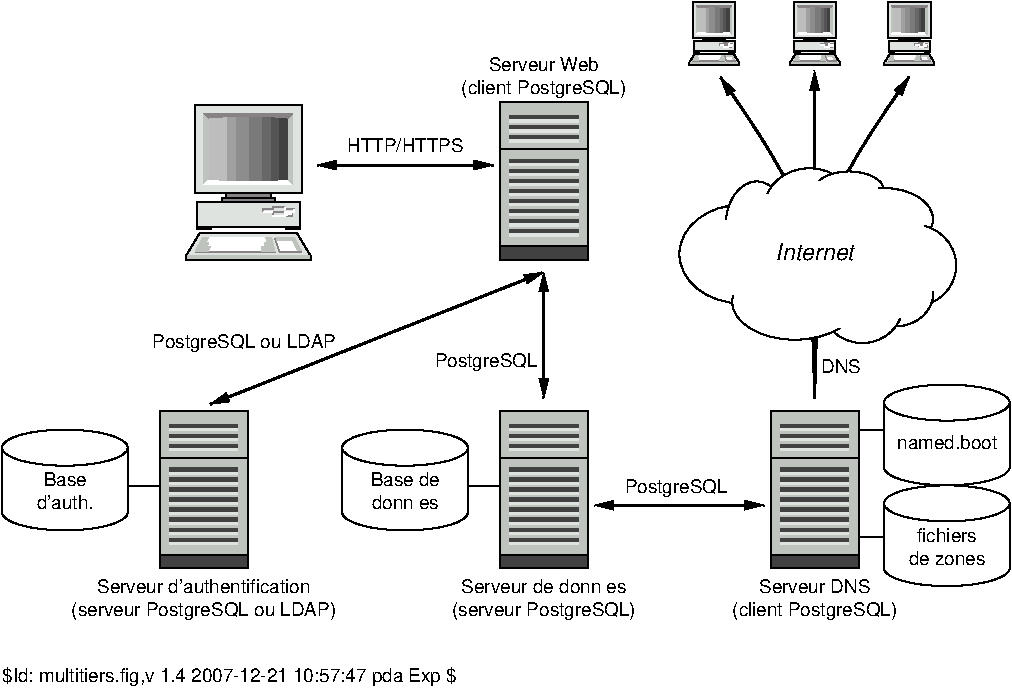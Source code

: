 #FIG 3.2  Produced by xfig version 3.2.5
Portrait
Center
Metric
A4      
100.00
Single
-3
1200 2
0 32 #c7b696
0 33 #effbff
0 34 #dfcba6
0 35 #414141
0 36 #868286
0 37 #bec3be
0 38 #dfe3df
0 39 #8e8e8e
0 40 #aeaaae
0 41 #595559
0 42 #8e8e8e
0 43 #d7d7d7
0 44 #aeaeae
0 45 #bebebe
0 46 #515151
0 47 #e7e3e7
0 48 #000049
0 49 #797979
0 50 #303430
0 51 #414141
0 52 #c7b696
0 53 #414541
0 54 #df9e8e
0 55 #efefdf
0 56 #bec3be
0 57 #dfcbae
0 58 #dfe3df
0 59 #cfd3cf
0 60 #efefef
0 61 #d77918
0 62 #efe718
0 63 #8e7dbe
0 64 #d7d7d7
0 65 #8e8ea6
0 66 #494949
0 67 #595959
0 68 #616161
0 69 #b69a71
0 70 #4192ff
0 71 #be7138
0 72 #d77500
0 73 #d7ba00
0 74 #006500
0 75 #61699e
0 76 #f7f7f7
0 77 #df0000
0 78 #aeaeae
0 79 #f7be59
0 80 #aeaeae
0 81 #f7be59
0 82 #61699e
0 83 #516928
0 84 #969696
0 85 #006100
0 86 #9ea6b6
0 87 #ff9600
0 88 #ff9600
0 89 #006149
0 90 #798649
0 91 #617179
0 92 #e7be79
0 93 #184918
0 94 #f7be59
0 95 #dfdfdf
0 96 #efefcf
0 97 #f7ae59
0 98 #96cf9e
0 99 #b61479
0 100 #efefef
0 101 #868686
0 102 #797979
0 103 #005900
0 104 #e77171
0 105 #ffcb30
0 106 #287949
0 107 #df2820
0 108 #2059c7
0 109 #f7fbf7
0 110 #e7e7e7
0 111 #a6b6c7
0 112 #696996
0 113 #866969
0 114 #519e49
0 115 #d7e7e7
0 116 #516161
0 117 #186949
0 118 #208659
0 119 #596938
0 120 #cfd3cf
0 121 #8e8ea6
0 122 #efba59
0 123 #8e9a69
0 124 #616561
0 125 #b6e7ff
0 126 #86c3ef
0 127 #bebebe
0 128 #cf9651
0 129 #9ed3ff
0 130 #8e6969
0 131 #8e9e69
0 132 #f76900
0 133 #596938
0 134 #8e9e69
0 135 #8e9e79
0 136 #cfcfcf
0 137 #868286
0 138 #c7c3c7
0 139 #494549
0 140 #868686
0 141 #c7c7c7
0 142 #e7e7e7
0 143 #9e9e9e
0 144 #717571
0 145 #effbff
0 146 #616561
6 5310 1395 7335 2690
1 2 0 1 0 7 50 -1 20 0.000 1 0.0000 5781 2031 447 353 5334 2384 6228 1678
1 2 0 1 0 7 50 -1 20 0.000 1 0.0000 5887 1830 224 318 6111 2148 5663 1513
1 2 0 1 0 7 50 -1 20 0.000 1 0.0000 6263 1689 318 271 5946 1960 6582 1419
1 2 0 1 0 7 50 -1 20 0.000 1 0.0000 6546 1571 247 130 6299 1701 6793 1442
1 2 0 1 0 7 50 -1 20 0.000 1 0.0000 6793 1783 353 224 6440 2007 7147 1560
1 2 0 1 0 7 50 -1 20 0.000 1 0.0000 7005 2113 306 294 6699 1819 7311 2407
1 2 0 1 0 7 50 -1 20 0.000 1 0.0000 6876 2313 271 235 6605 2078 7147 2549
1 2 0 1 0 7 50 -1 20 0.000 1 0.0000 6640 2384 294 283 6346 2101 6935 2666
1 2 0 1 0 7 50 -1 20 0.000 1 0.0000 6158 2372 447 271 5710 2101 6605 2643
2 2 0 1 7 7 40 -1 20 0.000 0 0 -1 0 0 5
	 5593 1795 7076 1795 7076 2313 5593 2313 5593 1795
2 2 0 1 7 7 40 -1 20 0.000 0 0 -1 0 0 5
	 6275 2172 6982 2172 6982 2478 6275 2478 6275 2172
2 2 0 1 7 7 40 -1 20 0.000 0 0 -1 0 0 5
	 6275 1513 6393 1513 6393 1630 6275 1630 6275 1513
2 2 0 1 7 7 40 -1 20 0.000 0 0 -1 0 0 5
	 6888 2101 7170 2101 7170 2290 6888 2290 6888 2101
2 2 0 1 7 7 40 -1 20 0.000 0 0 -1 0 0 5
	 6134 1560 6746 1560 6746 1889 6134 1889 6134 1560
2 2 0 1 7 7 40 -1 20 0.000 0 0 -1 0 0 5
	 5899 1607 6063 1607 6063 1866 5899 1866 5899 1607
2 2 0 1 7 7 40 -1 20 0.000 0 0 -1 0 0 5
	 6464 2360 6676 2360 6676 2549 6464 2549 6464 2360
-6
# Desktop computer
6 5400 225 5760 681
6 5430 233 5734 512
2 2 0 1 0 38 20 0 20 0.000 2 0 7 0 0 5
	 5430 233 5734 233 5734 486 5430 486 5430 233
2 2 0 0 0 35 19 0 22 0.000 1 0 -1 0 0 5
	 5671 258 5645 258 5645 461 5671 461 5671 258
2 2 0 0 0 35 19 0 24 0.000 1 0 -1 0 0 5
	 5645 258 5620 258 5620 461 5645 461 5645 258
2 2 0 0 0 35 19 0 26 0.000 1 0 -1 0 0 5
	 5620 258 5582 258 5582 461 5620 461 5620 258
2 2 0 0 0 35 19 0 28 0.000 1 0 -1 0 0 5
	 5582 258 5544 258 5544 461 5582 461 5582 258
2 2 0 0 0 35 19 0 30 0.000 1 0 -1 0 0 5
	 5544 258 5518 258 5518 461 5544 461 5544 258
2 2 0 0 0 35 19 0 33 0.000 1 0 -1 0 0 5
	 5518 258 5493 258 5493 461 5518 461 5518 258
2 2 0 0 0 35 19 0 33 0.000 1 0 -1 0 0 5
	 5493 258 5468 258 5468 461 5493 461 5493 258
2 2 0 1 0 36 20 0 20 0.000 2 0 7 0 0 5
	 5518 486 5645 486 5645 499 5518 499 5518 486
2 2 0 1 0 36 20 0 20 0.000 2 0 -1 0 0 5
	 5506 499 5658 499 5658 512 5506 512 5506 499
2 2 0 0 0 35 19 0 20 0.000 1 0 7 0 0 5
	 5696 258 5671 258 5671 461 5696 461 5696 258
3 5 0 0 0 37 18 0 20 0.000 0 0 0 4
	 5455 258 5455 461 5468 448 5468 271
	 0.000 0.000 0.000 0.000
3 5 0 0 0 7 18 0 20 0.000 0 0 0 5
	 5455 461 5468 448 5584 453 5696 448 5709 461
	 0.000 0.000 -1.000 0.000 0.000
3 5 0 0 0 37 18 0 20 0.000 0 0 0 4
	 5709 258 5709 461 5696 448 5696 271
	 0.000 0.000 0.000 0.000
3 5 0 0 0 36 18 0 20 0.000 0 0 0 5
	 5455 258 5468 271 5584 265 5696 271 5709 258
	 0.000 0.000 -1.000 0.000 0.000
-6
6 5404 601 5760 677
2 3 0 1 0 38 20 0 20 0.000 2 0 7 0 0 7
	 5442 601 5722 601 5760 664 5760 677 5404 677 5404 664
	 5442 601
2 1 0 1 0 37 19 0 20 0.000 2 0 -1 0 0 4
	 5404 664 5404 677 5760 677 5760 664
2 3 0 0 0 7 19 0 20 0.000 2 0 -1 0 0 5
	 5455 613 5430 651 5658 651 5645 613 5455 613
2 2 0 0 0 36 18 0 20 0.000 2 0 -1 0 0 5
	 5430 651 5658 651 5658 656 5430 656 5430 651
2 3 0 0 0 37 18 0 20 0.000 2 0 -1 0 0 9
	 5450 613 5430 651 5468 651 5473 639 5464 639 5469 626
	 5461 626 5468 613 5450 613
2 3 0 0 0 37 18 0 20 0.000 2 0 -1 0 0 10
	 5658 651 5620 651 5620 639 5628 639 5627 626 5633 626
	 5634 626 5632 613 5648 613 5658 651
2 3 0 0 0 7 19 0 20 0.000 2 0 -1 0 0 5
	 5709 613 5658 613 5671 651 5734 651 5709 613
2 3 0 0 0 37 18 0 20 0.000 2 0 -1 0 0 7
	 5734 651 5723 651 5709 621 5660 621 5658 613 5714 613
	 5734 651
2 2 0 0 0 36 18 0 20 0.000 2 0 -1 0 0 5
	 5671 651 5734 651 5734 656 5671 656 5671 651
2 3 0 0 0 36 18 0 20 0.000 2 0 -1 0 0 5
	 5671 652 5670 656 5658 617 5658 614 5671 652
-6
6 5436 512 5728 588
6 5624 525 5713 550
6 5624 525 5713 550
2 1 0 1 36 -1 19 0 -1 0.000 2 0 -1 0 0 5
	 5624 538 5624 531 5651 531 5651 525 5685 525
2 1 0 1 36 -1 19 0 -1 0.000 2 0 -1 0 0 3
	 5651 550 5651 538 5685 538
2 1 0 1 36 -1 19 0 -1 0.000 2 0 -1 0 0 2
	 5685 531 5713 531
2 1 0 1 7 -1 19 0 -1 0.000 2 0 -1 0 0 2
	 5685 525 5685 531
2 1 0 1 7 -1 19 0 -1 0.000 2 0 -1 0 0 2
	 5624 538 5651 538
2 1 0 1 7 -1 19 0 -1 0.000 2 0 -1 0 0 5
	 5651 550 5685 550 5685 538 5713 538 5713 531
2 1 0 1 36 -1 19 0 -1 0.000 2 0 -1 0 0 3
	 5692 550 5706 550 5706 544
2 1 0 1 7 -1 19 0 -1 0.000 2 0 -1 0 0 3
	 5692 550 5692 544 5706 544
-6
-6
2 2 0 1 0 35 20 0 20 0.000 2 0 -1 0 0 5
	 5436 588 5474 588 5474 581 5436 581 5436 588
2 2 0 1 0 35 20 0 20 0.000 2 0 -1 0 0 5
	 5690 588 5728 588 5728 581 5690 581 5690 588
2 2 0 1 0 38 20 0 20 0.000 2 0 -1 0 0 5
	 5436 512 5728 512 5728 582 5436 582 5436 512
-6
-6
# Desktop computer
6 6120 225 6480 681
6 6150 233 6454 512
2 2 0 1 0 38 20 0 20 0.000 2 0 7 0 0 5
	 6150 233 6454 233 6454 486 6150 486 6150 233
2 2 0 0 0 35 19 0 22 0.000 1 0 -1 0 0 5
	 6391 258 6365 258 6365 461 6391 461 6391 258
2 2 0 0 0 35 19 0 24 0.000 1 0 -1 0 0 5
	 6365 258 6340 258 6340 461 6365 461 6365 258
2 2 0 0 0 35 19 0 26 0.000 1 0 -1 0 0 5
	 6340 258 6302 258 6302 461 6340 461 6340 258
2 2 0 0 0 35 19 0 28 0.000 1 0 -1 0 0 5
	 6302 258 6264 258 6264 461 6302 461 6302 258
2 2 0 0 0 35 19 0 30 0.000 1 0 -1 0 0 5
	 6264 258 6238 258 6238 461 6264 461 6264 258
2 2 0 0 0 35 19 0 33 0.000 1 0 -1 0 0 5
	 6238 258 6213 258 6213 461 6238 461 6238 258
2 2 0 0 0 35 19 0 33 0.000 1 0 -1 0 0 5
	 6213 258 6188 258 6188 461 6213 461 6213 258
2 2 0 1 0 36 20 0 20 0.000 2 0 7 0 0 5
	 6238 486 6365 486 6365 499 6238 499 6238 486
2 2 0 1 0 36 20 0 20 0.000 2 0 -1 0 0 5
	 6226 499 6378 499 6378 512 6226 512 6226 499
2 2 0 0 0 35 19 0 20 0.000 1 0 7 0 0 5
	 6416 258 6391 258 6391 461 6416 461 6416 258
3 5 0 0 0 37 18 0 20 0.000 0 0 0 4
	 6175 258 6175 461 6188 448 6188 271
	 0.000 0.000 0.000 0.000
3 5 0 0 0 7 18 0 20 0.000 0 0 0 5
	 6175 461 6188 448 6304 453 6416 448 6429 461
	 0.000 0.000 -1.000 0.000 0.000
3 5 0 0 0 37 18 0 20 0.000 0 0 0 4
	 6429 258 6429 461 6416 448 6416 271
	 0.000 0.000 0.000 0.000
3 5 0 0 0 36 18 0 20 0.000 0 0 0 5
	 6175 258 6188 271 6304 265 6416 271 6429 258
	 0.000 0.000 -1.000 0.000 0.000
-6
6 6124 601 6480 677
2 3 0 1 0 38 20 0 20 0.000 2 0 7 0 0 7
	 6162 601 6442 601 6480 664 6480 677 6124 677 6124 664
	 6162 601
2 1 0 1 0 37 19 0 20 0.000 2 0 -1 0 0 4
	 6124 664 6124 677 6480 677 6480 664
2 3 0 0 0 7 19 0 20 0.000 2 0 -1 0 0 5
	 6175 613 6150 651 6378 651 6365 613 6175 613
2 2 0 0 0 36 18 0 20 0.000 2 0 -1 0 0 5
	 6150 651 6378 651 6378 656 6150 656 6150 651
2 3 0 0 0 37 18 0 20 0.000 2 0 -1 0 0 9
	 6170 613 6150 651 6188 651 6193 639 6184 639 6189 626
	 6181 626 6188 613 6170 613
2 3 0 0 0 37 18 0 20 0.000 2 0 -1 0 0 10
	 6378 651 6340 651 6340 639 6348 639 6347 626 6353 626
	 6354 626 6352 613 6368 613 6378 651
2 3 0 0 0 7 19 0 20 0.000 2 0 -1 0 0 5
	 6429 613 6378 613 6391 651 6454 651 6429 613
2 3 0 0 0 37 18 0 20 0.000 2 0 -1 0 0 7
	 6454 651 6443 651 6429 621 6380 621 6378 613 6434 613
	 6454 651
2 2 0 0 0 36 18 0 20 0.000 2 0 -1 0 0 5
	 6391 651 6454 651 6454 656 6391 656 6391 651
2 3 0 0 0 36 18 0 20 0.000 2 0 -1 0 0 5
	 6391 652 6390 656 6378 617 6378 614 6391 652
-6
6 6156 512 6448 588
6 6344 525 6433 550
6 6344 525 6433 550
2 1 0 1 36 -1 19 0 -1 0.000 2 0 -1 0 0 5
	 6344 538 6344 531 6371 531 6371 525 6405 525
2 1 0 1 36 -1 19 0 -1 0.000 2 0 -1 0 0 3
	 6371 550 6371 538 6405 538
2 1 0 1 36 -1 19 0 -1 0.000 2 0 -1 0 0 2
	 6405 531 6433 531
2 1 0 1 7 -1 19 0 -1 0.000 2 0 -1 0 0 2
	 6405 525 6405 531
2 1 0 1 7 -1 19 0 -1 0.000 2 0 -1 0 0 2
	 6344 538 6371 538
2 1 0 1 7 -1 19 0 -1 0.000 2 0 -1 0 0 5
	 6371 550 6405 550 6405 538 6433 538 6433 531
2 1 0 1 36 -1 19 0 -1 0.000 2 0 -1 0 0 3
	 6412 550 6426 550 6426 544
2 1 0 1 7 -1 19 0 -1 0.000 2 0 -1 0 0 3
	 6412 550 6412 544 6426 544
-6
-6
2 2 0 1 0 35 20 0 20 0.000 2 0 -1 0 0 5
	 6156 588 6194 588 6194 581 6156 581 6156 588
2 2 0 1 0 35 20 0 20 0.000 2 0 -1 0 0 5
	 6410 588 6448 588 6448 581 6410 581 6410 588
2 2 0 1 0 38 20 0 20 0.000 2 0 -1 0 0 5
	 6156 512 6448 512 6448 582 6156 582 6156 512
-6
-6
# Desktop computer
6 6795 225 7155 681
6 6825 233 7129 512
2 2 0 1 0 38 20 0 20 0.000 2 0 7 0 0 5
	 6825 233 7129 233 7129 486 6825 486 6825 233
2 2 0 0 0 35 19 0 22 0.000 1 0 -1 0 0 5
	 7066 258 7040 258 7040 461 7066 461 7066 258
2 2 0 0 0 35 19 0 24 0.000 1 0 -1 0 0 5
	 7040 258 7015 258 7015 461 7040 461 7040 258
2 2 0 0 0 35 19 0 26 0.000 1 0 -1 0 0 5
	 7015 258 6977 258 6977 461 7015 461 7015 258
2 2 0 0 0 35 19 0 28 0.000 1 0 -1 0 0 5
	 6977 258 6939 258 6939 461 6977 461 6977 258
2 2 0 0 0 35 19 0 30 0.000 1 0 -1 0 0 5
	 6939 258 6913 258 6913 461 6939 461 6939 258
2 2 0 0 0 35 19 0 33 0.000 1 0 -1 0 0 5
	 6913 258 6888 258 6888 461 6913 461 6913 258
2 2 0 0 0 35 19 0 33 0.000 1 0 -1 0 0 5
	 6888 258 6863 258 6863 461 6888 461 6888 258
2 2 0 1 0 36 20 0 20 0.000 2 0 7 0 0 5
	 6913 486 7040 486 7040 499 6913 499 6913 486
2 2 0 1 0 36 20 0 20 0.000 2 0 -1 0 0 5
	 6901 499 7053 499 7053 512 6901 512 6901 499
2 2 0 0 0 35 19 0 20 0.000 1 0 7 0 0 5
	 7091 258 7066 258 7066 461 7091 461 7091 258
3 5 0 0 0 37 18 0 20 0.000 0 0 0 4
	 6850 258 6850 461 6863 448 6863 271
	 0.000 0.000 0.000 0.000
3 5 0 0 0 7 18 0 20 0.000 0 0 0 5
	 6850 461 6863 448 6979 453 7091 448 7104 461
	 0.000 0.000 -1.000 0.000 0.000
3 5 0 0 0 37 18 0 20 0.000 0 0 0 4
	 7104 258 7104 461 7091 448 7091 271
	 0.000 0.000 0.000 0.000
3 5 0 0 0 36 18 0 20 0.000 0 0 0 5
	 6850 258 6863 271 6979 265 7091 271 7104 258
	 0.000 0.000 -1.000 0.000 0.000
-6
6 6799 601 7155 677
2 3 0 1 0 38 20 0 20 0.000 2 0 7 0 0 7
	 6837 601 7117 601 7155 664 7155 677 6799 677 6799 664
	 6837 601
2 1 0 1 0 37 19 0 20 0.000 2 0 -1 0 0 4
	 6799 664 6799 677 7155 677 7155 664
2 3 0 0 0 7 19 0 20 0.000 2 0 -1 0 0 5
	 6850 613 6825 651 7053 651 7040 613 6850 613
2 2 0 0 0 36 18 0 20 0.000 2 0 -1 0 0 5
	 6825 651 7053 651 7053 656 6825 656 6825 651
2 3 0 0 0 37 18 0 20 0.000 2 0 -1 0 0 9
	 6845 613 6825 651 6863 651 6868 639 6859 639 6864 626
	 6856 626 6863 613 6845 613
2 3 0 0 0 37 18 0 20 0.000 2 0 -1 0 0 10
	 7053 651 7015 651 7015 639 7023 639 7022 626 7028 626
	 7029 626 7027 613 7043 613 7053 651
2 3 0 0 0 7 19 0 20 0.000 2 0 -1 0 0 5
	 7104 613 7053 613 7066 651 7129 651 7104 613
2 3 0 0 0 37 18 0 20 0.000 2 0 -1 0 0 7
	 7129 651 7118 651 7104 621 7055 621 7053 613 7109 613
	 7129 651
2 2 0 0 0 36 18 0 20 0.000 2 0 -1 0 0 5
	 7066 651 7129 651 7129 656 7066 656 7066 651
2 3 0 0 0 36 18 0 20 0.000 2 0 -1 0 0 5
	 7066 652 7065 656 7053 617 7053 614 7066 652
-6
6 6831 512 7123 588
6 7019 525 7108 550
6 7019 525 7108 550
2 1 0 1 36 -1 19 0 -1 0.000 2 0 -1 0 0 5
	 7019 538 7019 531 7046 531 7046 525 7080 525
2 1 0 1 36 -1 19 0 -1 0.000 2 0 -1 0 0 3
	 7046 550 7046 538 7080 538
2 1 0 1 36 -1 19 0 -1 0.000 2 0 -1 0 0 2
	 7080 531 7108 531
2 1 0 1 7 -1 19 0 -1 0.000 2 0 -1 0 0 2
	 7080 525 7080 531
2 1 0 1 7 -1 19 0 -1 0.000 2 0 -1 0 0 2
	 7019 538 7046 538
2 1 0 1 7 -1 19 0 -1 0.000 2 0 -1 0 0 5
	 7046 550 7080 550 7080 538 7108 538 7108 531
2 1 0 1 36 -1 19 0 -1 0.000 2 0 -1 0 0 3
	 7087 550 7101 550 7101 544
2 1 0 1 7 -1 19 0 -1 0.000 2 0 -1 0 0 3
	 7087 550 7087 544 7101 544
-6
-6
2 2 0 1 0 35 20 0 20 0.000 2 0 -1 0 0 5
	 6831 588 6869 588 6869 581 6831 581 6831 588
2 2 0 1 0 35 20 0 20 0.000 2 0 -1 0 0 5
	 7085 588 7123 588 7123 581 7085 581 7085 588
2 2 0 1 0 38 20 0 20 0.000 2 0 -1 0 0 5
	 6831 512 7123 512 7123 582 6831 582 6831 512
-6
-6
6 1800 945 4680 2115
# Desktop computer
6 1800 945 2700 2085
6 1874 964 2636 1662
2 2 0 1 0 38 20 0 20 0.000 2 0 7 0 0 5
	 1874 964 2636 964 2636 1598 1874 1598 1874 964
2 2 0 0 0 35 19 0 22 0.000 1 0 -1 0 0 5
	 2477 1027 2413 1027 2413 1535 2477 1535 2477 1027
2 2 0 0 0 35 19 0 24 0.000 1 0 -1 0 0 5
	 2413 1027 2350 1027 2350 1535 2413 1535 2413 1027
2 2 0 0 0 35 19 0 26 0.000 1 0 -1 0 0 5
	 2350 1027 2255 1027 2255 1535 2350 1535 2350 1027
2 2 0 0 0 35 19 0 28 0.000 1 0 -1 0 0 5
	 2255 1027 2160 1027 2160 1535 2255 1535 2255 1027
2 2 0 0 0 35 19 0 30 0.000 1 0 -1 0 0 5
	 2160 1027 2096 1027 2096 1535 2160 1535 2160 1027
2 2 0 0 0 35 19 0 33 0.000 1 0 -1 0 0 5
	 2096 1027 2032 1027 2032 1535 2096 1535 2096 1027
2 2 0 0 0 35 19 0 33 0.000 1 0 -1 0 0 5
	 2032 1027 1969 1027 1969 1535 2032 1535 2032 1027
2 2 0 1 0 36 20 0 20 0.000 2 0 7 0 0 5
	 2096 1598 2413 1598 2413 1630 2096 1630 2096 1598
2 2 0 1 0 36 20 0 20 0.000 2 0 -1 0 0 5
	 2064 1630 2445 1630 2445 1662 2064 1662 2064 1630
2 2 0 0 0 35 19 0 20 0.000 1 0 7 0 0 5
	 2540 1027 2477 1027 2477 1535 2540 1535 2540 1027
3 5 0 0 0 37 18 0 20 0.000 0 0 0 4
	 1937 1027 1937 1535 1969 1503 1969 1059
	 0.000 0.000 0.000 0.000
3 5 0 0 0 7 18 0 20 0.000 0 0 0 5
	 1937 1535 1969 1503 2261 1516 2540 1503 2572 1535
	 0.000 0.000 -1.000 0.000 0.000
3 5 0 0 0 37 18 0 20 0.000 0 0 0 4
	 2572 1027 2572 1535 2540 1503 2540 1059
	 0.000 0.000 0.000 0.000
3 5 0 0 0 36 18 0 20 0.000 0 0 0 5
	 1937 1027 1969 1059 2261 1046 2540 1059 2572 1027
	 0.000 0.000 -1.000 0.000 0.000
-6
6 1810 1884 2699 2075
2 3 0 1 0 38 20 0 20 0.000 2 0 7 0 0 7
	 1905 1884 2604 1884 2699 2043 2699 2075 1810 2075 1810 2043
	 1905 1884
2 1 0 1 0 37 19 0 20 0.000 2 0 -1 0 0 4
	 1810 2043 1810 2075 2699 2075 2699 2043
2 3 0 0 0 7 19 0 20 0.000 2 0 -1 0 0 5
	 1937 1916 1874 2011 2445 2011 2413 1916 1937 1916
2 2 0 0 0 36 18 0 20 0.000 2 0 -1 0 0 5
	 1874 2011 2445 2011 2445 2023 1874 2023 1874 2011
2 3 0 0 0 37 18 0 20 0.000 2 0 -1 0 0 9
	 1925 1916 1874 2011 1969 2011 1982 1980 1960 1980 1973 1948
	 1952 1948 1969 1916 1925 1916
2 3 0 0 0 37 18 0 20 0.000 2 0 -1 0 0 10
	 2445 2011 2350 2011 2350 1979 2371 1980 2368 1948 2382 1948
	 2386 1948 2380 1916 2420 1916 2445 2011
2 3 0 0 0 7 19 0 20 0.000 2 0 -1 0 0 5
	 2572 1916 2445 1916 2477 2011 2636 2011 2572 1916
2 3 0 0 0 37 18 0 20 0.000 2 0 -1 0 0 7
	 2636 2011 2607 2011 2572 1935 2451 1935 2445 1916 2585 1916
	 2636 2011
2 2 0 0 0 36 18 0 20 0.000 2 0 -1 0 0 5
	 2477 2011 2636 2011 2636 2022 2477 2022 2477 2011
2 3 0 0 0 36 18 0 20 0.000 2 0 -1 0 0 5
	 2477 2012 2476 2023 2444 1925 2445 1917 2477 2012
-6
6 1889 1662 2620 1853
6 2360 1695 2582 1758
6 2360 1695 2582 1758
2 1 0 1 36 -1 19 0 -1 0.000 2 0 -1 0 0 5
	 2360 1727 2360 1711 2428 1711 2428 1695 2513 1695
2 1 0 1 36 -1 19 0 -1 0.000 2 0 -1 0 0 3
	 2428 1758 2428 1727 2513 1727
2 1 0 1 36 -1 19 0 -1 0.000 2 0 -1 0 0 2
	 2513 1711 2582 1711
2 1 0 1 7 -1 19 0 -1 0.000 2 0 -1 0 0 2
	 2513 1695 2513 1711
2 1 0 1 7 -1 19 0 -1 0.000 2 0 -1 0 0 2
	 2360 1727 2428 1727
2 1 0 1 7 -1 19 0 -1 0.000 2 0 -1 0 0 5
	 2428 1758 2513 1758 2513 1727 2582 1727 2582 1711
2 1 0 1 36 -1 19 0 -1 0.000 2 0 -1 0 0 3
	 2530 1758 2564 1758 2564 1743
2 1 0 1 7 -1 19 0 -1 0.000 2 0 -1 0 0 3
	 2530 1758 2530 1743 2564 1743
-6
-6
2 2 0 1 0 35 20 0 20 0.000 2 0 -1 0 0 5
	 1889 1853 1985 1853 1985 1836 1889 1836 1889 1853
2 2 0 1 0 35 20 0 20 0.000 2 0 -1 0 0 5
	 2524 1853 2620 1853 2620 1836 2524 1836 2524 1853
2 2 0 1 0 38 20 0 20 0.000 2 0 -1 0 0 5
	 1889 1662 2620 1662 2620 1837 1889 1837 1889 1662
-6
-6
6 4050 945 4680 2070
6 4120 1352 4610 1902
6 4120 1352 4610 1400
2 2 0 0 0 38 19 0 20 0.000 0 1 -1 0 0 5
	 4120 1376 4610 1376 4610 1400 4120 1400 4120 1376
2 2 0 0 0 35 19 0 20 0.000 0 1 -1 0 0 5
	 4120 1352 4610 1352 4610 1376 4120 1376 4120 1352
-6
6 4120 1424 4610 1472
2 2 0 0 0 38 19 0 20 0.000 0 1 -1 0 0 5
	 4120 1448 4610 1448 4610 1472 4120 1472 4120 1448
2 2 0 0 0 35 19 0 20 0.000 0 1 -1 0 0 5
	 4120 1424 4610 1424 4610 1448 4120 1448 4120 1424
-6
6 4120 1496 4610 1543
2 2 0 0 0 38 19 0 20 0.000 0 1 -1 0 0 5
	 4120 1519 4610 1519 4610 1543 4120 1543 4120 1519
2 2 0 0 0 35 19 0 20 0.000 0 1 -1 0 0 5
	 4120 1496 4610 1496 4610 1519 4120 1519 4120 1496
-6
6 4120 1567 4610 1615
2 2 0 0 0 38 19 0 20 0.000 0 1 -1 0 0 5
	 4120 1591 4610 1591 4610 1615 4120 1615 4120 1591
2 2 0 0 0 35 19 0 20 0.000 0 1 -1 0 0 5
	 4120 1567 4610 1567 4610 1591 4120 1591 4120 1567
-6
6 4120 1639 4610 1687
2 2 0 0 0 38 19 0 20 0.000 0 1 -1 0 0 5
	 4120 1663 4610 1663 4610 1687 4120 1687 4120 1663
2 2 0 0 0 35 19 0 20 0.000 0 1 -1 0 0 5
	 4120 1639 4610 1639 4610 1663 4120 1663 4120 1639
-6
6 4120 1711 4610 1759
2 2 0 0 0 38 19 0 20 0.000 0 1 -1 0 0 5
	 4120 1735 4610 1735 4610 1759 4120 1759 4120 1735
2 2 0 0 0 35 19 0 20 0.000 0 1 -1 0 0 5
	 4120 1711 4610 1711 4610 1735 4120 1735 4120 1711
-6
6 4120 1783 4610 1831
2 2 0 0 0 38 19 0 20 0.000 0 1 -1 0 0 5
	 4120 1807 4610 1807 4610 1831 4120 1831 4120 1807
2 2 0 0 0 35 19 0 20 0.000 0 1 -1 0 0 5
	 4120 1783 4610 1783 4610 1807 4120 1807 4120 1783
-6
6 4120 1855 4610 1902
2 2 0 0 0 38 19 0 20 0.000 0 1 -1 0 0 5
	 4120 1879 4610 1879 4610 1902 4120 1902 4120 1879
2 2 0 0 0 35 19 0 20 0.000 0 1 -1 0 0 5
	 4120 1855 4610 1855 4610 1879 4120 1879 4120 1855
-6
-6
6 4120 1041 4610 1232
6 4120 1184 4610 1232
2 2 0 0 0 38 19 0 20 0.000 0 1 -1 0 0 5
	 4120 1208 4610 1208 4610 1232 4120 1232 4120 1208
2 2 0 0 0 35 19 0 20 0.000 0 1 -1 0 0 5
	 4120 1184 4610 1184 4610 1208 4120 1208 4120 1184
-6
6 4120 1113 4610 1160
2 2 0 0 0 38 19 0 20 0.000 0 1 -1 0 0 5
	 4120 1136 4610 1136 4610 1160 4120 1160 4120 1136
2 2 0 0 0 35 19 0 20 0.000 0 1 -1 0 0 5
	 4120 1113 4610 1113 4610 1136 4120 1136 4120 1113
-6
6 4120 1041 4610 1089
2 2 0 0 0 38 19 0 20 0.000 0 1 -1 0 0 5
	 4120 1065 4610 1065 4610 1089 4120 1089 4120 1065
2 2 0 0 0 35 19 0 20 0.000 0 1 -1 0 0 5
	 4120 1041 4610 1041 4610 1065 4120 1065 4120 1041
-6
-6
2 2 0 1 0 35 19 0 20 0.000 0 1 -1 0 0 5
	 4050 1974 4680 1974 4680 2070 4050 2070 4050 1974
2 1 0 1 0 37 19 0 20 0.000 0 1 -1 0 0 2
	 4050 1280 4680 1280
2 2 0 1 0 37 20 0 20 0.000 0 1 -1 0 0 5
	 4050 945 4680 945 4680 2070 4050 2070 4050 945
-6
2 1 0 2 0 7 50 -1 -1 0.000 0 0 -1 1 1 2
	1 1 1.00 60.00 120.00
	1 1 1.00 60.00 120.00
	 2745 1395 4005 1395
4 1 0 51 -1 16 9 0.0000 6 120 900 3375 1305 HTTP/HTTPS\001
-6
6 5985 3150 6615 4275
6 6055 3557 6545 4107
6 6055 3557 6545 3605
2 2 0 0 0 38 19 0 20 0.000 0 1 -1 0 0 5
	 6055 3581 6545 3581 6545 3605 6055 3605 6055 3581
2 2 0 0 0 35 19 0 20 0.000 0 1 -1 0 0 5
	 6055 3557 6545 3557 6545 3581 6055 3581 6055 3557
-6
6 6055 3629 6545 3677
2 2 0 0 0 38 19 0 20 0.000 0 1 -1 0 0 5
	 6055 3653 6545 3653 6545 3677 6055 3677 6055 3653
2 2 0 0 0 35 19 0 20 0.000 0 1 -1 0 0 5
	 6055 3629 6545 3629 6545 3653 6055 3653 6055 3629
-6
6 6055 3701 6545 3748
2 2 0 0 0 38 19 0 20 0.000 0 1 -1 0 0 5
	 6055 3724 6545 3724 6545 3748 6055 3748 6055 3724
2 2 0 0 0 35 19 0 20 0.000 0 1 -1 0 0 5
	 6055 3701 6545 3701 6545 3724 6055 3724 6055 3701
-6
6 6055 3772 6545 3820
2 2 0 0 0 38 19 0 20 0.000 0 1 -1 0 0 5
	 6055 3796 6545 3796 6545 3820 6055 3820 6055 3796
2 2 0 0 0 35 19 0 20 0.000 0 1 -1 0 0 5
	 6055 3772 6545 3772 6545 3796 6055 3796 6055 3772
-6
6 6055 3844 6545 3892
2 2 0 0 0 38 19 0 20 0.000 0 1 -1 0 0 5
	 6055 3868 6545 3868 6545 3892 6055 3892 6055 3868
2 2 0 0 0 35 19 0 20 0.000 0 1 -1 0 0 5
	 6055 3844 6545 3844 6545 3868 6055 3868 6055 3844
-6
6 6055 3916 6545 3964
2 2 0 0 0 38 19 0 20 0.000 0 1 -1 0 0 5
	 6055 3940 6545 3940 6545 3964 6055 3964 6055 3940
2 2 0 0 0 35 19 0 20 0.000 0 1 -1 0 0 5
	 6055 3916 6545 3916 6545 3940 6055 3940 6055 3916
-6
6 6055 3988 6545 4036
2 2 0 0 0 38 19 0 20 0.000 0 1 -1 0 0 5
	 6055 4012 6545 4012 6545 4036 6055 4036 6055 4012
2 2 0 0 0 35 19 0 20 0.000 0 1 -1 0 0 5
	 6055 3988 6545 3988 6545 4012 6055 4012 6055 3988
-6
6 6055 4060 6545 4107
2 2 0 0 0 38 19 0 20 0.000 0 1 -1 0 0 5
	 6055 4084 6545 4084 6545 4107 6055 4107 6055 4084
2 2 0 0 0 35 19 0 20 0.000 0 1 -1 0 0 5
	 6055 4060 6545 4060 6545 4084 6055 4084 6055 4060
-6
-6
6 6055 3246 6545 3437
6 6055 3389 6545 3437
2 2 0 0 0 38 19 0 20 0.000 0 1 -1 0 0 5
	 6055 3413 6545 3413 6545 3437 6055 3437 6055 3413
2 2 0 0 0 35 19 0 20 0.000 0 1 -1 0 0 5
	 6055 3389 6545 3389 6545 3413 6055 3413 6055 3389
-6
6 6055 3318 6545 3365
2 2 0 0 0 38 19 0 20 0.000 0 1 -1 0 0 5
	 6055 3341 6545 3341 6545 3365 6055 3365 6055 3341
2 2 0 0 0 35 19 0 20 0.000 0 1 -1 0 0 5
	 6055 3318 6545 3318 6545 3341 6055 3341 6055 3318
-6
6 6055 3246 6545 3294
2 2 0 0 0 38 19 0 20 0.000 0 1 -1 0 0 5
	 6055 3270 6545 3270 6545 3294 6055 3294 6055 3270
2 2 0 0 0 35 19 0 20 0.000 0 1 -1 0 0 5
	 6055 3246 6545 3246 6545 3270 6055 3270 6055 3246
-6
-6
2 2 0 1 0 35 19 0 20 0.000 0 1 -1 0 0 5
	 5985 4179 6615 4179 6615 4275 5985 4275 5985 4179
2 1 0 1 0 37 19 0 20 0.000 0 1 -1 0 0 2
	 5985 3485 6615 3485
2 2 0 1 0 37 20 0 20 0.000 0 1 -1 0 0 5
	 5985 3150 6615 3150 6615 4275 5985 4275 5985 3150
-6
6 6750 2925 7740 3690
1 1 0 1 0 7 49 0 20 0.000 1 0.0000 7244 3092 449 129 7244 3092 7695 3092
1 1 0 1 0 7 51 0 20 0.000 1 0.0000 7244 3554 449 129 7244 3554 7695 3554
2 1 0 1 0 7 49 0 -1 0.000 0 0 -1 0 0 2
	 6795 3092 6795 3548
2 1 0 1 0 7 49 0 -1 0.000 0 0 -1 0 0 2
	 7695 3092 7695 3548
2 2 0 1 7 7 50 0 20 0.000 0 0 -1 0 0 5
	 6795 3092 7695 3092 7695 3548 6795 3548 6795 3092
-6
6 6615 3645 7740 4410
6 6750 3645 7740 4410
1 1 0 1 0 7 49 0 20 0.000 1 0.0000 7244 3812 449 129 7244 3812 7695 3812
1 1 0 1 0 7 51 0 20 0.000 1 0.0000 7244 4274 449 129 7244 4274 7695 4274
2 1 0 1 0 7 49 0 -1 0.000 0 0 -1 0 0 2
	 6795 3812 6795 4268
2 1 0 1 0 7 49 0 -1 0.000 0 0 -1 0 0 2
	 7695 3812 7695 4268
2 2 0 1 7 7 50 0 20 0.000 0 0 -1 0 0 5
	 6795 3812 7695 3812 7695 4268 6795 4268 6795 3812
4 1 0 11 -1 16 9 0.0000 6 120 495 7245 4088 fichiers\001
4 1 0 11 -1 16 9 0.0000 6 120 615 7245 4253 de zones\001
-6
2 1 0 1 0 7 50 -1 -1 0.000 0 0 -1 0 0 2
	 6615 4050 6795 4050
-6
6 1620 3150 2250 4275
6 1690 3557 2180 4107
6 1690 3557 2180 3605
2 2 0 0 0 38 19 0 20 0.000 0 1 -1 0 0 5
	 1690 3581 2180 3581 2180 3605 1690 3605 1690 3581
2 2 0 0 0 35 19 0 20 0.000 0 1 -1 0 0 5
	 1690 3557 2180 3557 2180 3581 1690 3581 1690 3557
-6
6 1690 3629 2180 3677
2 2 0 0 0 38 19 0 20 0.000 0 1 -1 0 0 5
	 1690 3653 2180 3653 2180 3677 1690 3677 1690 3653
2 2 0 0 0 35 19 0 20 0.000 0 1 -1 0 0 5
	 1690 3629 2180 3629 2180 3653 1690 3653 1690 3629
-6
6 1690 3701 2180 3748
2 2 0 0 0 38 19 0 20 0.000 0 1 -1 0 0 5
	 1690 3724 2180 3724 2180 3748 1690 3748 1690 3724
2 2 0 0 0 35 19 0 20 0.000 0 1 -1 0 0 5
	 1690 3701 2180 3701 2180 3724 1690 3724 1690 3701
-6
6 1690 3772 2180 3820
2 2 0 0 0 38 19 0 20 0.000 0 1 -1 0 0 5
	 1690 3796 2180 3796 2180 3820 1690 3820 1690 3796
2 2 0 0 0 35 19 0 20 0.000 0 1 -1 0 0 5
	 1690 3772 2180 3772 2180 3796 1690 3796 1690 3772
-6
6 1690 3844 2180 3892
2 2 0 0 0 38 19 0 20 0.000 0 1 -1 0 0 5
	 1690 3868 2180 3868 2180 3892 1690 3892 1690 3868
2 2 0 0 0 35 19 0 20 0.000 0 1 -1 0 0 5
	 1690 3844 2180 3844 2180 3868 1690 3868 1690 3844
-6
6 1690 3916 2180 3964
2 2 0 0 0 38 19 0 20 0.000 0 1 -1 0 0 5
	 1690 3940 2180 3940 2180 3964 1690 3964 1690 3940
2 2 0 0 0 35 19 0 20 0.000 0 1 -1 0 0 5
	 1690 3916 2180 3916 2180 3940 1690 3940 1690 3916
-6
6 1690 3988 2180 4036
2 2 0 0 0 38 19 0 20 0.000 0 1 -1 0 0 5
	 1690 4012 2180 4012 2180 4036 1690 4036 1690 4012
2 2 0 0 0 35 19 0 20 0.000 0 1 -1 0 0 5
	 1690 3988 2180 3988 2180 4012 1690 4012 1690 3988
-6
6 1690 4060 2180 4107
2 2 0 0 0 38 19 0 20 0.000 0 1 -1 0 0 5
	 1690 4084 2180 4084 2180 4107 1690 4107 1690 4084
2 2 0 0 0 35 19 0 20 0.000 0 1 -1 0 0 5
	 1690 4060 2180 4060 2180 4084 1690 4084 1690 4060
-6
-6
6 1690 3246 2180 3437
6 1690 3389 2180 3437
2 2 0 0 0 38 19 0 20 0.000 0 1 -1 0 0 5
	 1690 3413 2180 3413 2180 3437 1690 3437 1690 3413
2 2 0 0 0 35 19 0 20 0.000 0 1 -1 0 0 5
	 1690 3389 2180 3389 2180 3413 1690 3413 1690 3389
-6
6 1690 3318 2180 3365
2 2 0 0 0 38 19 0 20 0.000 0 1 -1 0 0 5
	 1690 3341 2180 3341 2180 3365 1690 3365 1690 3341
2 2 0 0 0 35 19 0 20 0.000 0 1 -1 0 0 5
	 1690 3318 2180 3318 2180 3341 1690 3341 1690 3318
-6
6 1690 3246 2180 3294
2 2 0 0 0 38 19 0 20 0.000 0 1 -1 0 0 5
	 1690 3270 2180 3270 2180 3294 1690 3294 1690 3270
2 2 0 0 0 35 19 0 20 0.000 0 1 -1 0 0 5
	 1690 3246 2180 3246 2180 3270 1690 3270 1690 3246
-6
-6
2 2 0 1 0 35 19 0 20 0.000 0 1 -1 0 0 5
	 1620 4179 2250 4179 2250 4275 1620 4275 1620 4179
2 1 0 1 0 37 19 0 20 0.000 0 1 -1 0 0 2
	 1620 3485 2250 3485
2 2 0 1 0 37 20 0 20 0.000 0 1 -1 0 0 5
	 1620 3150 2250 3150 2250 4275 1620 4275 1620 3150
-6
6 495 3285 1395 4005
1 1 0 1 0 7 49 0 20 0.000 1 0.0000 944 3414 449 129 944 3414 1395 3414
1 1 0 1 0 7 51 0 20 0.000 1 0.0000 944 3876 449 129 944 3876 1395 3876
2 1 0 1 0 7 49 0 -1 0.000 0 0 -1 0 0 2
	 495 3414 495 3870
2 1 0 1 0 7 49 0 -1 0.000 0 0 -1 0 0 2
	 1395 3414 1395 3870
2 2 0 1 7 7 50 0 20 0.000 0 0 -1 0 0 5
	 495 3414 1395 3414 1395 3870 495 3870 495 3414
4 1 0 11 -1 16 9 0.0000 6 120 330 945 3690 Base\001
4 1 0 11 -1 16 9 0.0000 6 120 465 945 3855 d'auth.\001
-6
6 4050 3150 4680 4275
6 4120 3557 4610 4107
6 4120 3557 4610 3605
2 2 0 0 0 38 19 0 20 0.000 0 1 -1 0 0 5
	 4120 3581 4610 3581 4610 3605 4120 3605 4120 3581
2 2 0 0 0 35 19 0 20 0.000 0 1 -1 0 0 5
	 4120 3557 4610 3557 4610 3581 4120 3581 4120 3557
-6
6 4120 3629 4610 3677
2 2 0 0 0 38 19 0 20 0.000 0 1 -1 0 0 5
	 4120 3653 4610 3653 4610 3677 4120 3677 4120 3653
2 2 0 0 0 35 19 0 20 0.000 0 1 -1 0 0 5
	 4120 3629 4610 3629 4610 3653 4120 3653 4120 3629
-6
6 4120 3701 4610 3748
2 2 0 0 0 38 19 0 20 0.000 0 1 -1 0 0 5
	 4120 3724 4610 3724 4610 3748 4120 3748 4120 3724
2 2 0 0 0 35 19 0 20 0.000 0 1 -1 0 0 5
	 4120 3701 4610 3701 4610 3724 4120 3724 4120 3701
-6
6 4120 3772 4610 3820
2 2 0 0 0 38 19 0 20 0.000 0 1 -1 0 0 5
	 4120 3796 4610 3796 4610 3820 4120 3820 4120 3796
2 2 0 0 0 35 19 0 20 0.000 0 1 -1 0 0 5
	 4120 3772 4610 3772 4610 3796 4120 3796 4120 3772
-6
6 4120 3844 4610 3892
2 2 0 0 0 38 19 0 20 0.000 0 1 -1 0 0 5
	 4120 3868 4610 3868 4610 3892 4120 3892 4120 3868
2 2 0 0 0 35 19 0 20 0.000 0 1 -1 0 0 5
	 4120 3844 4610 3844 4610 3868 4120 3868 4120 3844
-6
6 4120 3916 4610 3964
2 2 0 0 0 38 19 0 20 0.000 0 1 -1 0 0 5
	 4120 3940 4610 3940 4610 3964 4120 3964 4120 3940
2 2 0 0 0 35 19 0 20 0.000 0 1 -1 0 0 5
	 4120 3916 4610 3916 4610 3940 4120 3940 4120 3916
-6
6 4120 3988 4610 4036
2 2 0 0 0 38 19 0 20 0.000 0 1 -1 0 0 5
	 4120 4012 4610 4012 4610 4036 4120 4036 4120 4012
2 2 0 0 0 35 19 0 20 0.000 0 1 -1 0 0 5
	 4120 3988 4610 3988 4610 4012 4120 4012 4120 3988
-6
6 4120 4060 4610 4107
2 2 0 0 0 38 19 0 20 0.000 0 1 -1 0 0 5
	 4120 4084 4610 4084 4610 4107 4120 4107 4120 4084
2 2 0 0 0 35 19 0 20 0.000 0 1 -1 0 0 5
	 4120 4060 4610 4060 4610 4084 4120 4084 4120 4060
-6
-6
6 4120 3246 4610 3437
6 4120 3389 4610 3437
2 2 0 0 0 38 19 0 20 0.000 0 1 -1 0 0 5
	 4120 3413 4610 3413 4610 3437 4120 3437 4120 3413
2 2 0 0 0 35 19 0 20 0.000 0 1 -1 0 0 5
	 4120 3389 4610 3389 4610 3413 4120 3413 4120 3389
-6
6 4120 3318 4610 3365
2 2 0 0 0 38 19 0 20 0.000 0 1 -1 0 0 5
	 4120 3341 4610 3341 4610 3365 4120 3365 4120 3341
2 2 0 0 0 35 19 0 20 0.000 0 1 -1 0 0 5
	 4120 3318 4610 3318 4610 3341 4120 3341 4120 3318
-6
6 4120 3246 4610 3294
2 2 0 0 0 38 19 0 20 0.000 0 1 -1 0 0 5
	 4120 3270 4610 3270 4610 3294 4120 3294 4120 3270
2 2 0 0 0 35 19 0 20 0.000 0 1 -1 0 0 5
	 4120 3246 4610 3246 4610 3270 4120 3270 4120 3246
-6
-6
2 2 0 1 0 35 19 0 20 0.000 0 1 -1 0 0 5
	 4050 4179 4680 4179 4680 4275 4050 4275 4050 4179
2 1 0 1 0 37 19 0 20 0.000 0 1 -1 0 0 2
	 4050 3485 4680 3485
2 2 0 1 0 37 20 0 20 0.000 0 1 -1 0 0 5
	 4050 3150 4680 3150 4680 4275 4050 4275 4050 3150
-6
6 2880 3240 3870 4050
1 1 0 1 0 7 49 0 20 0.000 1 0.0000 3374 3414 449 129 3374 3414 3825 3414
1 1 0 1 0 7 51 0 20 0.000 1 0.0000 3374 3876 449 129 3374 3876 3825 3876
2 1 0 1 0 7 49 0 -1 0.000 0 0 -1 0 0 2
	 2925 3414 2925 3870
2 1 0 1 0 7 49 0 -1 0.000 0 0 -1 0 0 2
	 3825 3414 3825 3870
2 2 0 1 7 7 50 0 20 0.000 0 0 -1 0 0 5
	 2925 3414 3825 3414 3825 3870 2925 3870 2925 3414
4 1 0 11 -1 16 9 0.0000 6 120 540 3375 3690 Base de\001
4 1 0 11 -1 16 9 0.0000 6 135 585 3375 3855 donn\351es\001
-6
2 1 0 2 0 7 50 -1 -1 0.000 0 0 -1 1 1 2
	1 1 1.00 60.00 120.00
	1 1 1.00 60.00 120.00
	 4365 2160 1980 3105
2 1 0 2 0 7 50 -1 -1 0.000 0 0 -1 1 1 2
	1 1 1.00 60.00 120.00
	1 1 1.00 60.00 120.00
	 4725 3825 5940 3825
2 1 0 1 0 7 50 -1 -1 0.000 0 0 -1 0 0 2
	 6615 3285 6795 3285
2 1 0 1 0 7 50 -1 -1 0.000 0 0 -1 0 0 2
	 1395 3690 1620 3690
2 1 0 2 0 7 50 -1 -1 0.000 0 0 -1 1 1 2
	1 1 1.00 60.00 120.00
	1 1 1.00 60.00 120.00
	 4365 2160 4365 3060
2 1 0 1 0 7 50 -1 -1 0.000 0 0 -1 0 0 2
	 3825 3690 4050 3690
3 0 0 2 0 7 81 -1 -1 0.000 0 1 0 3
	1 1 1.00 60.00 120.00
	 6300 3060 6300 1665 5625 765
	 0.000 1.000 0.000
3 0 0 2 0 7 81 -1 -1 0.000 0 1 0 3
	1 1 1.00 60.00 120.00
	 6300 3060 6300 1665 6300 720
	 0.000 1.000 0.000
3 0 0 2 0 7 81 -1 -1 0.000 0 1 0 3
	1 1 1.00 60.00 120.00
	 6300 3060 6300 1665 6975 765
	 0.000 1.000 0.000
4 0 0 81 -1 16 9 0.0000 6 120 345 6345 2880 DNS\001
4 1 0 21 -1 17 11 0.0000 6 135 630 6300 2070 Internet\001
4 1 0 50 -1 16 9 0.0000 6 150 1395 4365 885 (client PostgreSQL)\001
4 1 0 50 -1 16 9 0.0000 6 120 885 4365 720 Serveur Web\001
4 1 0 51 -1 16 9 0.0000 6 150 870 5310 3735 PostgreSQL\001
4 1 0 11 -1 16 9 0.0000 6 120 825 7245 3420 named.boot\001
4 1 0 50 -1 16 9 0.0000 6 120 930 6300 4455 Serveur DNS\001
4 1 0 50 -1 16 9 0.0000 6 150 1395 6300 4620 (client PostgreSQL)\001
4 1 0 50 -1 16 9 0.0000 6 120 1770 1935 4455 Serveur d'authentification\001
4 1 0 50 -1 16 9 0.0000 6 150 2220 1935 4620 (serveur PostgreSQL ou LDAP)\001
4 1 0 50 -1 16 9 0.0000 6 135 1380 4365 4455 Serveur de donn\351es\001
4 1 0 50 -1 16 9 0.0000 6 150 1545 4365 4620 (serveur PostgreSQL)\001
4 2 0 51 -1 16 9 0.0000 6 150 870 4320 2835 PostgreSQL\001
4 0 0 81 -1 16 9 0.0000 6 150 3855 495 5085 $Id: multitiers.fig,v 1.4 2007-12-21 10:57:47 pda Exp $\001
4 2 0 51 -1 16 9 0.0000 6 150 1545 2880 2700 PostgreSQL ou LDAP\001
